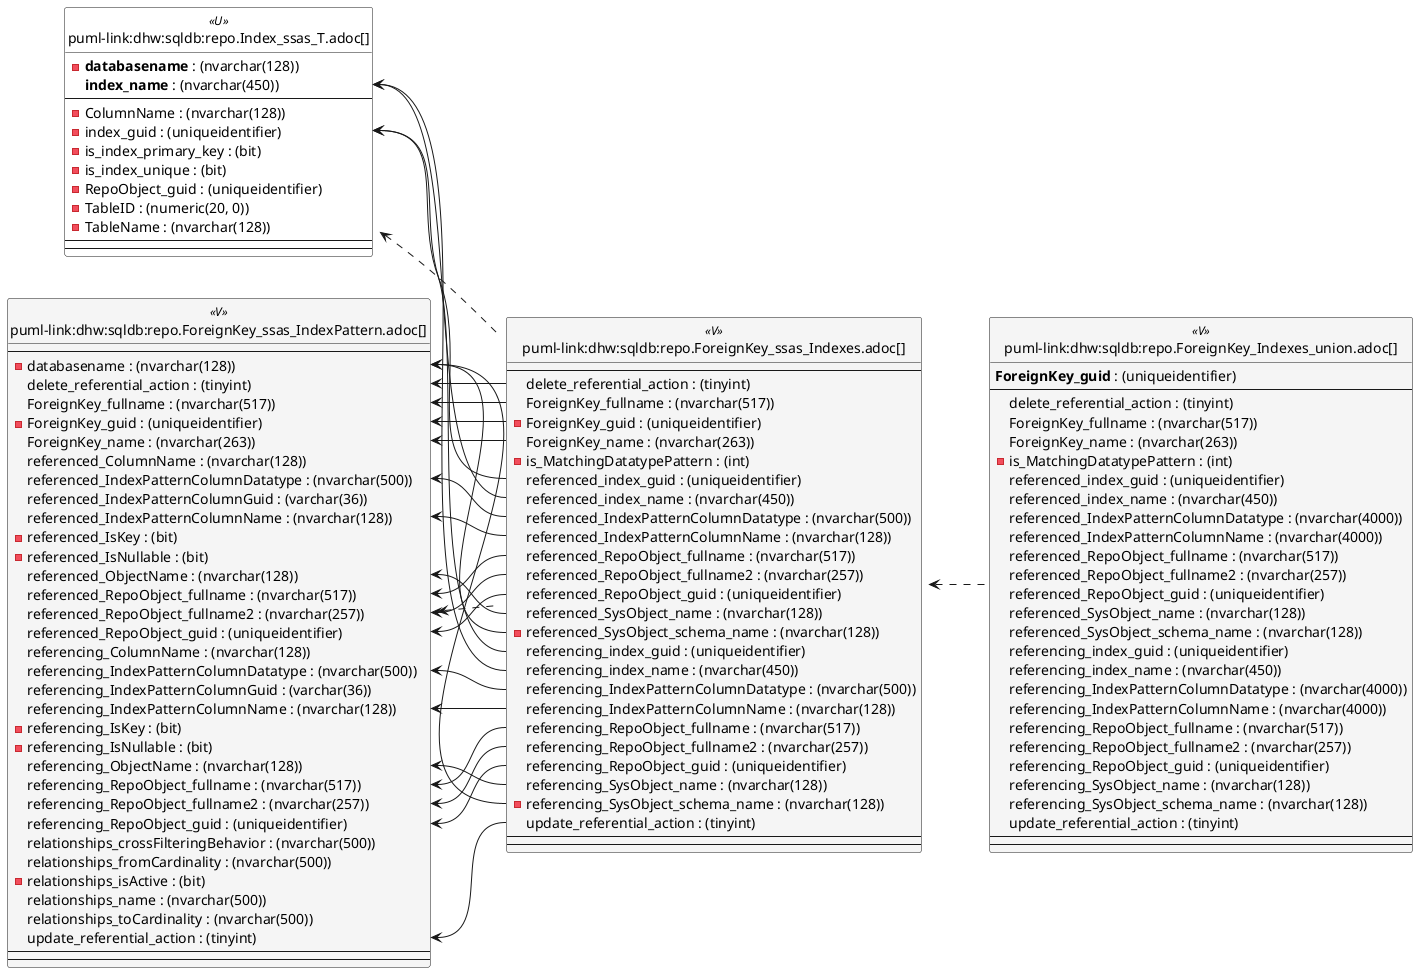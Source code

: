 @startuml
left to right direction
'top to bottom direction
hide circle
'avoide "." issues:
set namespaceSeparator none


skinparam class {
  BackgroundColor White
  BackgroundColor<<FN>> Yellow
  BackgroundColor<<FS>> Yellow
  BackgroundColor<<FT>> LightGray
  BackgroundColor<<IF>> Yellow
  BackgroundColor<<IS>> Yellow
  BackgroundColor<<P>> Aqua
  BackgroundColor<<PC>> Aqua
  BackgroundColor<<SN>> Yellow
  BackgroundColor<<SO>> SlateBlue
  BackgroundColor<<TF>> LightGray
  BackgroundColor<<TR>> Tomato
  BackgroundColor<<U>> White
  BackgroundColor<<V>> WhiteSmoke
  BackgroundColor<<X>> Aqua
  BackgroundColor<<external>> AliceBlue
}


entity "puml-link:dhw:sqldb:repo.ForeignKey_Indexes_union.adoc[]" as repo.ForeignKey_Indexes_union << V >> {
  **ForeignKey_guid** : (uniqueidentifier)
  --
  delete_referential_action : (tinyint)
  ForeignKey_fullname : (nvarchar(517))
  ForeignKey_name : (nvarchar(263))
  - is_MatchingDatatypePattern : (int)
  referenced_index_guid : (uniqueidentifier)
  referenced_index_name : (nvarchar(450))
  referenced_IndexPatternColumnDatatype : (nvarchar(4000))
  referenced_IndexPatternColumnName : (nvarchar(4000))
  referenced_RepoObject_fullname : (nvarchar(517))
  referenced_RepoObject_fullname2 : (nvarchar(257))
  referenced_RepoObject_guid : (uniqueidentifier)
  referenced_SysObject_name : (nvarchar(128))
  referenced_SysObject_schema_name : (nvarchar(128))
  referencing_index_guid : (uniqueidentifier)
  referencing_index_name : (nvarchar(450))
  referencing_IndexPatternColumnDatatype : (nvarchar(4000))
  referencing_IndexPatternColumnName : (nvarchar(4000))
  referencing_RepoObject_fullname : (nvarchar(517))
  referencing_RepoObject_fullname2 : (nvarchar(257))
  referencing_RepoObject_guid : (uniqueidentifier)
  referencing_SysObject_name : (nvarchar(128))
  referencing_SysObject_schema_name : (nvarchar(128))
  update_referential_action : (tinyint)
  --
  --
}

entity "puml-link:dhw:sqldb:repo.ForeignKey_ssas_Indexes.adoc[]" as repo.ForeignKey_ssas_Indexes << V >> {
  --
  delete_referential_action : (tinyint)
  ForeignKey_fullname : (nvarchar(517))
  - ForeignKey_guid : (uniqueidentifier)
  ForeignKey_name : (nvarchar(263))
  - is_MatchingDatatypePattern : (int)
  referenced_index_guid : (uniqueidentifier)
  referenced_index_name : (nvarchar(450))
  referenced_IndexPatternColumnDatatype : (nvarchar(500))
  referenced_IndexPatternColumnName : (nvarchar(128))
  referenced_RepoObject_fullname : (nvarchar(517))
  referenced_RepoObject_fullname2 : (nvarchar(257))
  referenced_RepoObject_guid : (uniqueidentifier)
  referenced_SysObject_name : (nvarchar(128))
  - referenced_SysObject_schema_name : (nvarchar(128))
  referencing_index_guid : (uniqueidentifier)
  referencing_index_name : (nvarchar(450))
  referencing_IndexPatternColumnDatatype : (nvarchar(500))
  referencing_IndexPatternColumnName : (nvarchar(128))
  referencing_RepoObject_fullname : (nvarchar(517))
  referencing_RepoObject_fullname2 : (nvarchar(257))
  referencing_RepoObject_guid : (uniqueidentifier)
  referencing_SysObject_name : (nvarchar(128))
  - referencing_SysObject_schema_name : (nvarchar(128))
  update_referential_action : (tinyint)
  --
  --
}

entity "puml-link:dhw:sqldb:repo.ForeignKey_ssas_IndexPattern.adoc[]" as repo.ForeignKey_ssas_IndexPattern << V >> {
  --
  - databasename : (nvarchar(128))
  delete_referential_action : (tinyint)
  ForeignKey_fullname : (nvarchar(517))
  - ForeignKey_guid : (uniqueidentifier)
  ForeignKey_name : (nvarchar(263))
  referenced_ColumnName : (nvarchar(128))
  referenced_IndexPatternColumnDatatype : (nvarchar(500))
  referenced_IndexPatternColumnGuid : (varchar(36))
  referenced_IndexPatternColumnName : (nvarchar(128))
  - referenced_IsKey : (bit)
  - referenced_IsNullable : (bit)
  referenced_ObjectName : (nvarchar(128))
  referenced_RepoObject_fullname : (nvarchar(517))
  referenced_RepoObject_fullname2 : (nvarchar(257))
  referenced_RepoObject_guid : (uniqueidentifier)
  referencing_ColumnName : (nvarchar(128))
  referencing_IndexPatternColumnDatatype : (nvarchar(500))
  referencing_IndexPatternColumnGuid : (varchar(36))
  referencing_IndexPatternColumnName : (nvarchar(128))
  - referencing_IsKey : (bit)
  - referencing_IsNullable : (bit)
  referencing_ObjectName : (nvarchar(128))
  referencing_RepoObject_fullname : (nvarchar(517))
  referencing_RepoObject_fullname2 : (nvarchar(257))
  referencing_RepoObject_guid : (uniqueidentifier)
  relationships_crossFilteringBehavior : (nvarchar(500))
  relationships_fromCardinality : (nvarchar(500))
  - relationships_isActive : (bit)
  relationships_name : (nvarchar(500))
  relationships_toCardinality : (nvarchar(500))
  update_referential_action : (tinyint)
  --
  --
}

entity "puml-link:dhw:sqldb:repo.Index_ssas_T.adoc[]" as repo.Index_ssas_T << U >> {
  - **databasename** : (nvarchar(128))
  **index_name** : (nvarchar(450))
  --
  - ColumnName : (nvarchar(128))
  - index_guid : (uniqueidentifier)
  - is_index_primary_key : (bit)
  - is_index_unique : (bit)
  - RepoObject_guid : (uniqueidentifier)
  - TableID : (numeric(20, 0))
  - TableName : (nvarchar(128))
  --
  --
}

repo.ForeignKey_ssas_Indexes <.. repo.ForeignKey_Indexes_union
repo.ForeignKey_ssas_IndexPattern <.. repo.ForeignKey_ssas_Indexes
repo.Index_ssas_T <.. repo.ForeignKey_ssas_Indexes
"repo.ForeignKey_ssas_IndexPattern::databasename" <-- "repo.ForeignKey_ssas_Indexes::referenced_SysObject_schema_name"
"repo.ForeignKey_ssas_IndexPattern::databasename" <-- "repo.ForeignKey_ssas_Indexes::referencing_SysObject_schema_name"
"repo.ForeignKey_ssas_IndexPattern::delete_referential_action" <-- "repo.ForeignKey_ssas_Indexes::delete_referential_action"
"repo.ForeignKey_ssas_IndexPattern::ForeignKey_fullname" <-- "repo.ForeignKey_ssas_Indexes::ForeignKey_fullname"
"repo.ForeignKey_ssas_IndexPattern::ForeignKey_guid" <-- "repo.ForeignKey_ssas_Indexes::ForeignKey_guid"
"repo.ForeignKey_ssas_IndexPattern::ForeignKey_name" <-- "repo.ForeignKey_ssas_Indexes::ForeignKey_name"
"repo.ForeignKey_ssas_IndexPattern::referenced_IndexPatternColumnDatatype" <-- "repo.ForeignKey_ssas_Indexes::referenced_IndexPatternColumnDatatype"
"repo.ForeignKey_ssas_IndexPattern::referenced_IndexPatternColumnName" <-- "repo.ForeignKey_ssas_Indexes::referenced_IndexPatternColumnName"
"repo.ForeignKey_ssas_IndexPattern::referenced_ObjectName" <-- "repo.ForeignKey_ssas_Indexes::referenced_SysObject_name"
"repo.ForeignKey_ssas_IndexPattern::referenced_RepoObject_fullname" <-- "repo.ForeignKey_ssas_Indexes::referenced_RepoObject_fullname"
"repo.ForeignKey_ssas_IndexPattern::referenced_RepoObject_fullname2" <-- "repo.ForeignKey_ssas_Indexes::referenced_RepoObject_fullname2"
"repo.ForeignKey_ssas_IndexPattern::referenced_RepoObject_guid" <-- "repo.ForeignKey_ssas_Indexes::referenced_RepoObject_guid"
"repo.ForeignKey_ssas_IndexPattern::referencing_IndexPatternColumnDatatype" <-- "repo.ForeignKey_ssas_Indexes::referencing_IndexPatternColumnDatatype"
"repo.ForeignKey_ssas_IndexPattern::referencing_IndexPatternColumnName" <-- "repo.ForeignKey_ssas_Indexes::referencing_IndexPatternColumnName"
"repo.ForeignKey_ssas_IndexPattern::referencing_ObjectName" <-- "repo.ForeignKey_ssas_Indexes::referencing_SysObject_name"
"repo.ForeignKey_ssas_IndexPattern::referencing_RepoObject_fullname" <-- "repo.ForeignKey_ssas_Indexes::referencing_RepoObject_fullname"
"repo.ForeignKey_ssas_IndexPattern::referencing_RepoObject_fullname2" <-- "repo.ForeignKey_ssas_Indexes::referencing_RepoObject_fullname2"
"repo.ForeignKey_ssas_IndexPattern::referencing_RepoObject_guid" <-- "repo.ForeignKey_ssas_Indexes::referencing_RepoObject_guid"
"repo.ForeignKey_ssas_IndexPattern::update_referential_action" <-- "repo.ForeignKey_ssas_Indexes::update_referential_action"
"repo.Index_ssas_T::index_guid" <-- "repo.ForeignKey_ssas_Indexes::referenced_index_guid"
"repo.Index_ssas_T::index_guid" <-- "repo.ForeignKey_ssas_Indexes::referencing_index_guid"
"repo.Index_ssas_T::index_name" <-- "repo.ForeignKey_ssas_Indexes::referenced_index_name"
"repo.Index_ssas_T::index_name" <-- "repo.ForeignKey_ssas_Indexes::referencing_index_name"
@enduml

